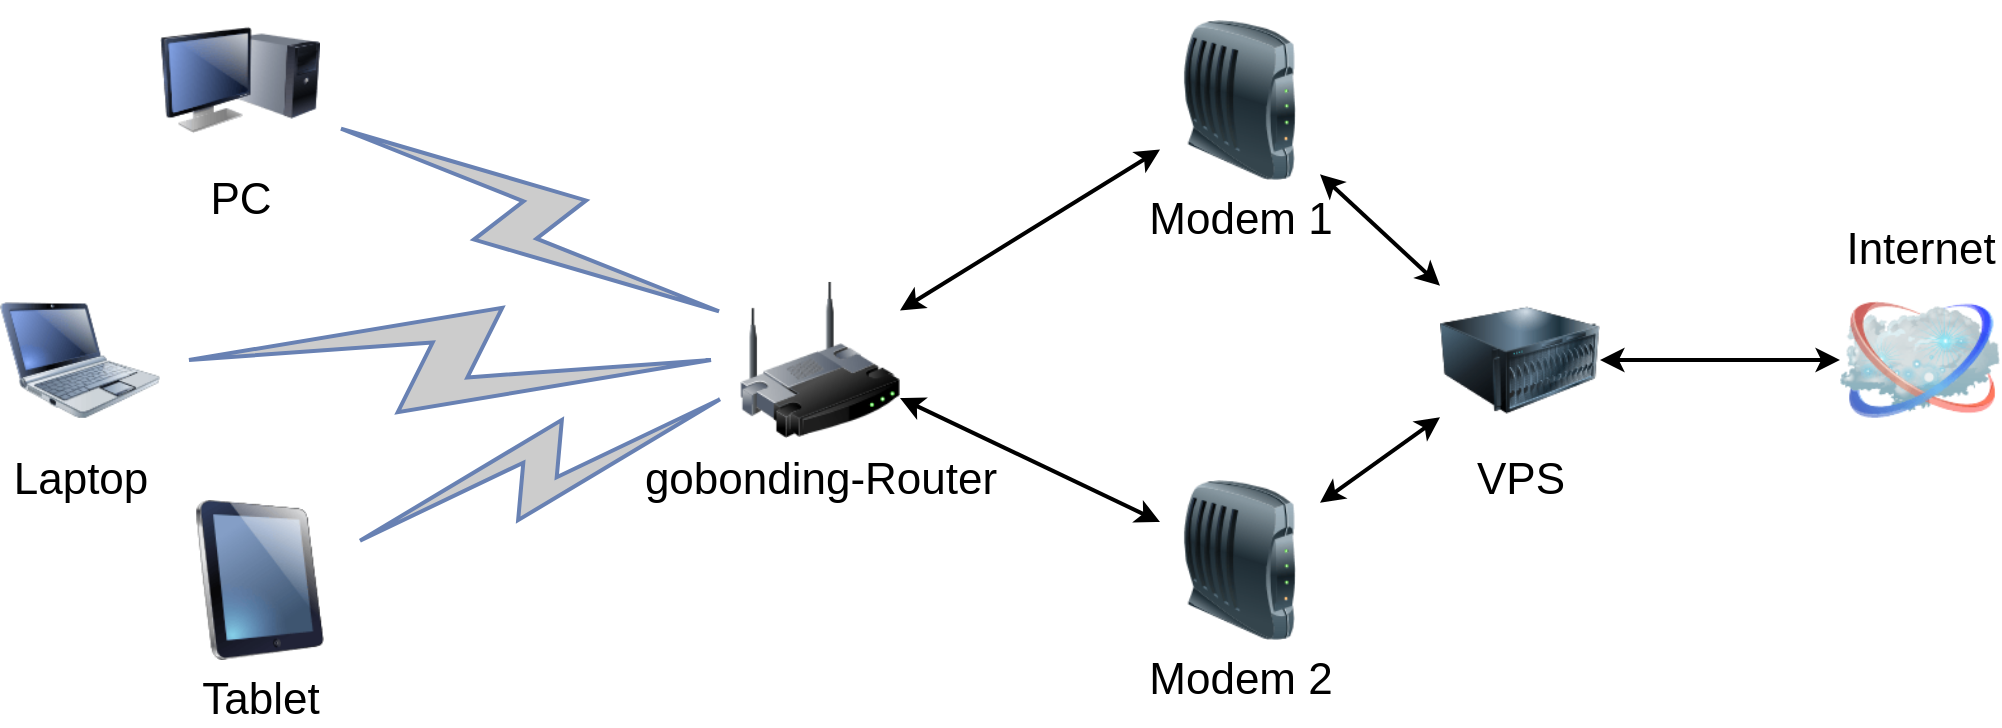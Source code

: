 <mxfile version="20.3.0" type="device"><diagram name="Page-1" id="55a83fd1-7818-8e21-69c5-c3457e3827bb"><mxGraphModel dx="1679" dy="852" grid="1" gridSize="10" guides="1" tooltips="1" connect="1" arrows="1" fold="1" page="1" pageScale="1" pageWidth="1100" pageHeight="850" background="none" math="0" shadow="0"><root><mxCell id="0"/><mxCell id="1" parent="0"/><mxCell id="69ecfefc5c41e42c-18" style="edgeStyle=none;rounded=0;html=1;labelBackgroundColor=none;endArrow=classic;strokeWidth=2;fontFamily=Verdana;fontSize=22;startArrow=classic;startFill=1;endFill=1;" parent="1" source="69ecfefc5c41e42c-1" target="riD7yDL9nC02RQ-_e6zr-2" edge="1"><mxGeometry relative="1" as="geometry"><mxPoint x="492.5" y="370" as="targetPoint"/></mxGeometry></mxCell><mxCell id="69ecfefc5c41e42c-1" value="gobonding-Router" style="image;html=1;labelBackgroundColor=#ffffff;image=img/lib/clip_art/networking/Wireless_Router_128x128.png;rounded=1;shadow=0;comic=0;strokeWidth=2;fontSize=22" parent="1" vertex="1"><mxGeometry x="400" y="450" width="80" height="80" as="geometry"/></mxCell><mxCell id="69ecfefc5c41e42c-2" value="Internet" style="image;html=1;labelBackgroundColor=#ffffff;image=img/lib/clip_art/networking/Cloud_128x128.png;rounded=1;shadow=0;comic=0;strokeWidth=2;fontSize=22;labelPosition=center;verticalLabelPosition=top;align=center;verticalAlign=bottom;" parent="1" vertex="1"><mxGeometry x="950" y="450" width="80" height="80" as="geometry"/></mxCell><mxCell id="69ecfefc5c41e42c-4" value="Tablet" style="image;html=1;labelBackgroundColor=#ffffff;image=img/lib/clip_art/computers/iPad_128x128.png;rounded=1;shadow=0;comic=0;strokeWidth=2;fontSize=22" parent="1" vertex="1"><mxGeometry x="120" y="560" width="80" height="80" as="geometry"/></mxCell><mxCell id="69ecfefc5c41e42c-5" value="PC" style="image;html=1;labelBackgroundColor=#ffffff;image=img/lib/clip_art/computers/Monitor_Tower_128x128.png;rounded=1;shadow=0;comic=0;strokeWidth=2;fontSize=22" parent="1" vertex="1"><mxGeometry x="110" y="310" width="80" height="80" as="geometry"/></mxCell><mxCell id="69ecfefc5c41e42c-10" value="Laptop" style="image;html=1;labelBackgroundColor=#ffffff;image=img/lib/clip_art/computers/Netbook_128x128.png;rounded=1;shadow=0;comic=0;strokeWidth=2;fontSize=22" parent="1" vertex="1"><mxGeometry x="30" y="450" width="80" height="80" as="geometry"/></mxCell><mxCell id="69ecfefc5c41e42c-12" value="" style="html=1;fillColor=#CCCCCC;strokeColor=#6881B3;gradientColor=none;gradientDirection=north;strokeWidth=2;shape=mxgraph.networks.comm_link_edge;html=1;labelBackgroundColor=none;endArrow=none;fontFamily=Verdana;fontSize=22;fontColor=#000000;fontStyle=1" parent="1" source="69ecfefc5c41e42c-5" target="69ecfefc5c41e42c-1" edge="1"><mxGeometry width="100" height="100" relative="1" as="geometry"><mxPoint x="320" y="481.957" as="sourcePoint"/><mxPoint x="470" y="508.043" as="targetPoint"/></mxGeometry></mxCell><mxCell id="69ecfefc5c41e42c-13" value="" style="html=1;fillColor=#CCCCCC;strokeColor=#6881B3;gradientColor=none;gradientDirection=north;strokeWidth=2;shape=mxgraph.networks.comm_link_edge;html=1;labelBackgroundColor=none;endArrow=none;fontFamily=Verdana;fontSize=22;fontColor=#000000;" parent="1" source="69ecfefc5c41e42c-10" target="69ecfefc5c41e42c-1" edge="1"><mxGeometry width="100" height="100" relative="1" as="geometry"><mxPoint x="330" y="491.957" as="sourcePoint"/><mxPoint x="480" y="518.043" as="targetPoint"/></mxGeometry></mxCell><mxCell id="69ecfefc5c41e42c-14" value="" style="html=1;fillColor=#CCCCCC;strokeColor=#6881B3;gradientColor=none;gradientDirection=north;strokeWidth=2;shape=mxgraph.networks.comm_link_edge;html=1;labelBackgroundColor=none;endArrow=none;fontFamily=Verdana;fontSize=22;fontColor=#000000;" parent="1" source="69ecfefc5c41e42c-4" target="69ecfefc5c41e42c-1" edge="1"><mxGeometry width="100" height="100" relative="1" as="geometry"><mxPoint x="340" y="501.957" as="sourcePoint"/><mxPoint x="490" y="528.043" as="targetPoint"/></mxGeometry></mxCell><mxCell id="riD7yDL9nC02RQ-_e6zr-1" value="VPS" style="image;html=1;image=img/lib/clip_art/computers/Server_128x128.png;fontSize=22;" vertex="1" parent="1"><mxGeometry x="750" y="450" width="80" height="80" as="geometry"/></mxCell><mxCell id="riD7yDL9nC02RQ-_e6zr-2" value="Modem 1" style="image;html=1;image=img/lib/clip_art/networking/Modem_128x128.png;fontSize=22;" vertex="1" parent="1"><mxGeometry x="610" y="320" width="80" height="80" as="geometry"/></mxCell><mxCell id="riD7yDL9nC02RQ-_e6zr-3" style="edgeStyle=none;rounded=0;html=1;labelBackgroundColor=none;endArrow=classic;strokeWidth=2;fontFamily=Verdana;fontSize=22;startArrow=classic;startFill=1;endFill=1;" edge="1" parent="1" source="riD7yDL9nC02RQ-_e6zr-4" target="69ecfefc5c41e42c-1"><mxGeometry relative="1" as="geometry"><mxPoint x="445" y="640" as="sourcePoint"/><mxPoint x="480" y="560" as="targetPoint"/></mxGeometry></mxCell><mxCell id="riD7yDL9nC02RQ-_e6zr-4" value="Modem 2" style="image;html=1;image=img/lib/clip_art/networking/Modem_128x128.png;fontSize=22;" vertex="1" parent="1"><mxGeometry x="610" y="550" width="80" height="80" as="geometry"/></mxCell><mxCell id="riD7yDL9nC02RQ-_e6zr-5" style="edgeStyle=none;rounded=0;html=1;labelBackgroundColor=none;endArrow=classic;strokeWidth=2;fontFamily=Verdana;fontSize=22;startArrow=classic;startFill=1;endFill=1;" edge="1" parent="1" source="riD7yDL9nC02RQ-_e6zr-4" target="riD7yDL9nC02RQ-_e6zr-1"><mxGeometry relative="1" as="geometry"><mxPoint x="630" y="581.818" as="sourcePoint"/><mxPoint x="490" y="518.182" as="targetPoint"/></mxGeometry></mxCell><mxCell id="riD7yDL9nC02RQ-_e6zr-6" style="edgeStyle=none;rounded=0;html=1;labelBackgroundColor=none;endArrow=classic;strokeWidth=2;fontFamily=Verdana;fontSize=22;startArrow=classic;startFill=1;endFill=1;" edge="1" parent="1" source="riD7yDL9nC02RQ-_e6zr-1" target="riD7yDL9nC02RQ-_e6zr-2"><mxGeometry relative="1" as="geometry"><mxPoint x="640" y="591.818" as="sourcePoint"/><mxPoint x="500" y="528.182" as="targetPoint"/></mxGeometry></mxCell><mxCell id="riD7yDL9nC02RQ-_e6zr-7" style="edgeStyle=none;rounded=0;html=1;labelBackgroundColor=none;endArrow=classic;strokeWidth=2;fontFamily=Verdana;fontSize=22;startArrow=classic;startFill=1;endFill=1;" edge="1" parent="1" source="69ecfefc5c41e42c-2" target="riD7yDL9nC02RQ-_e6zr-1"><mxGeometry relative="1" as="geometry"><mxPoint x="650" y="601.818" as="sourcePoint"/><mxPoint x="510" y="538.182" as="targetPoint"/></mxGeometry></mxCell></root></mxGraphModel></diagram></mxfile>